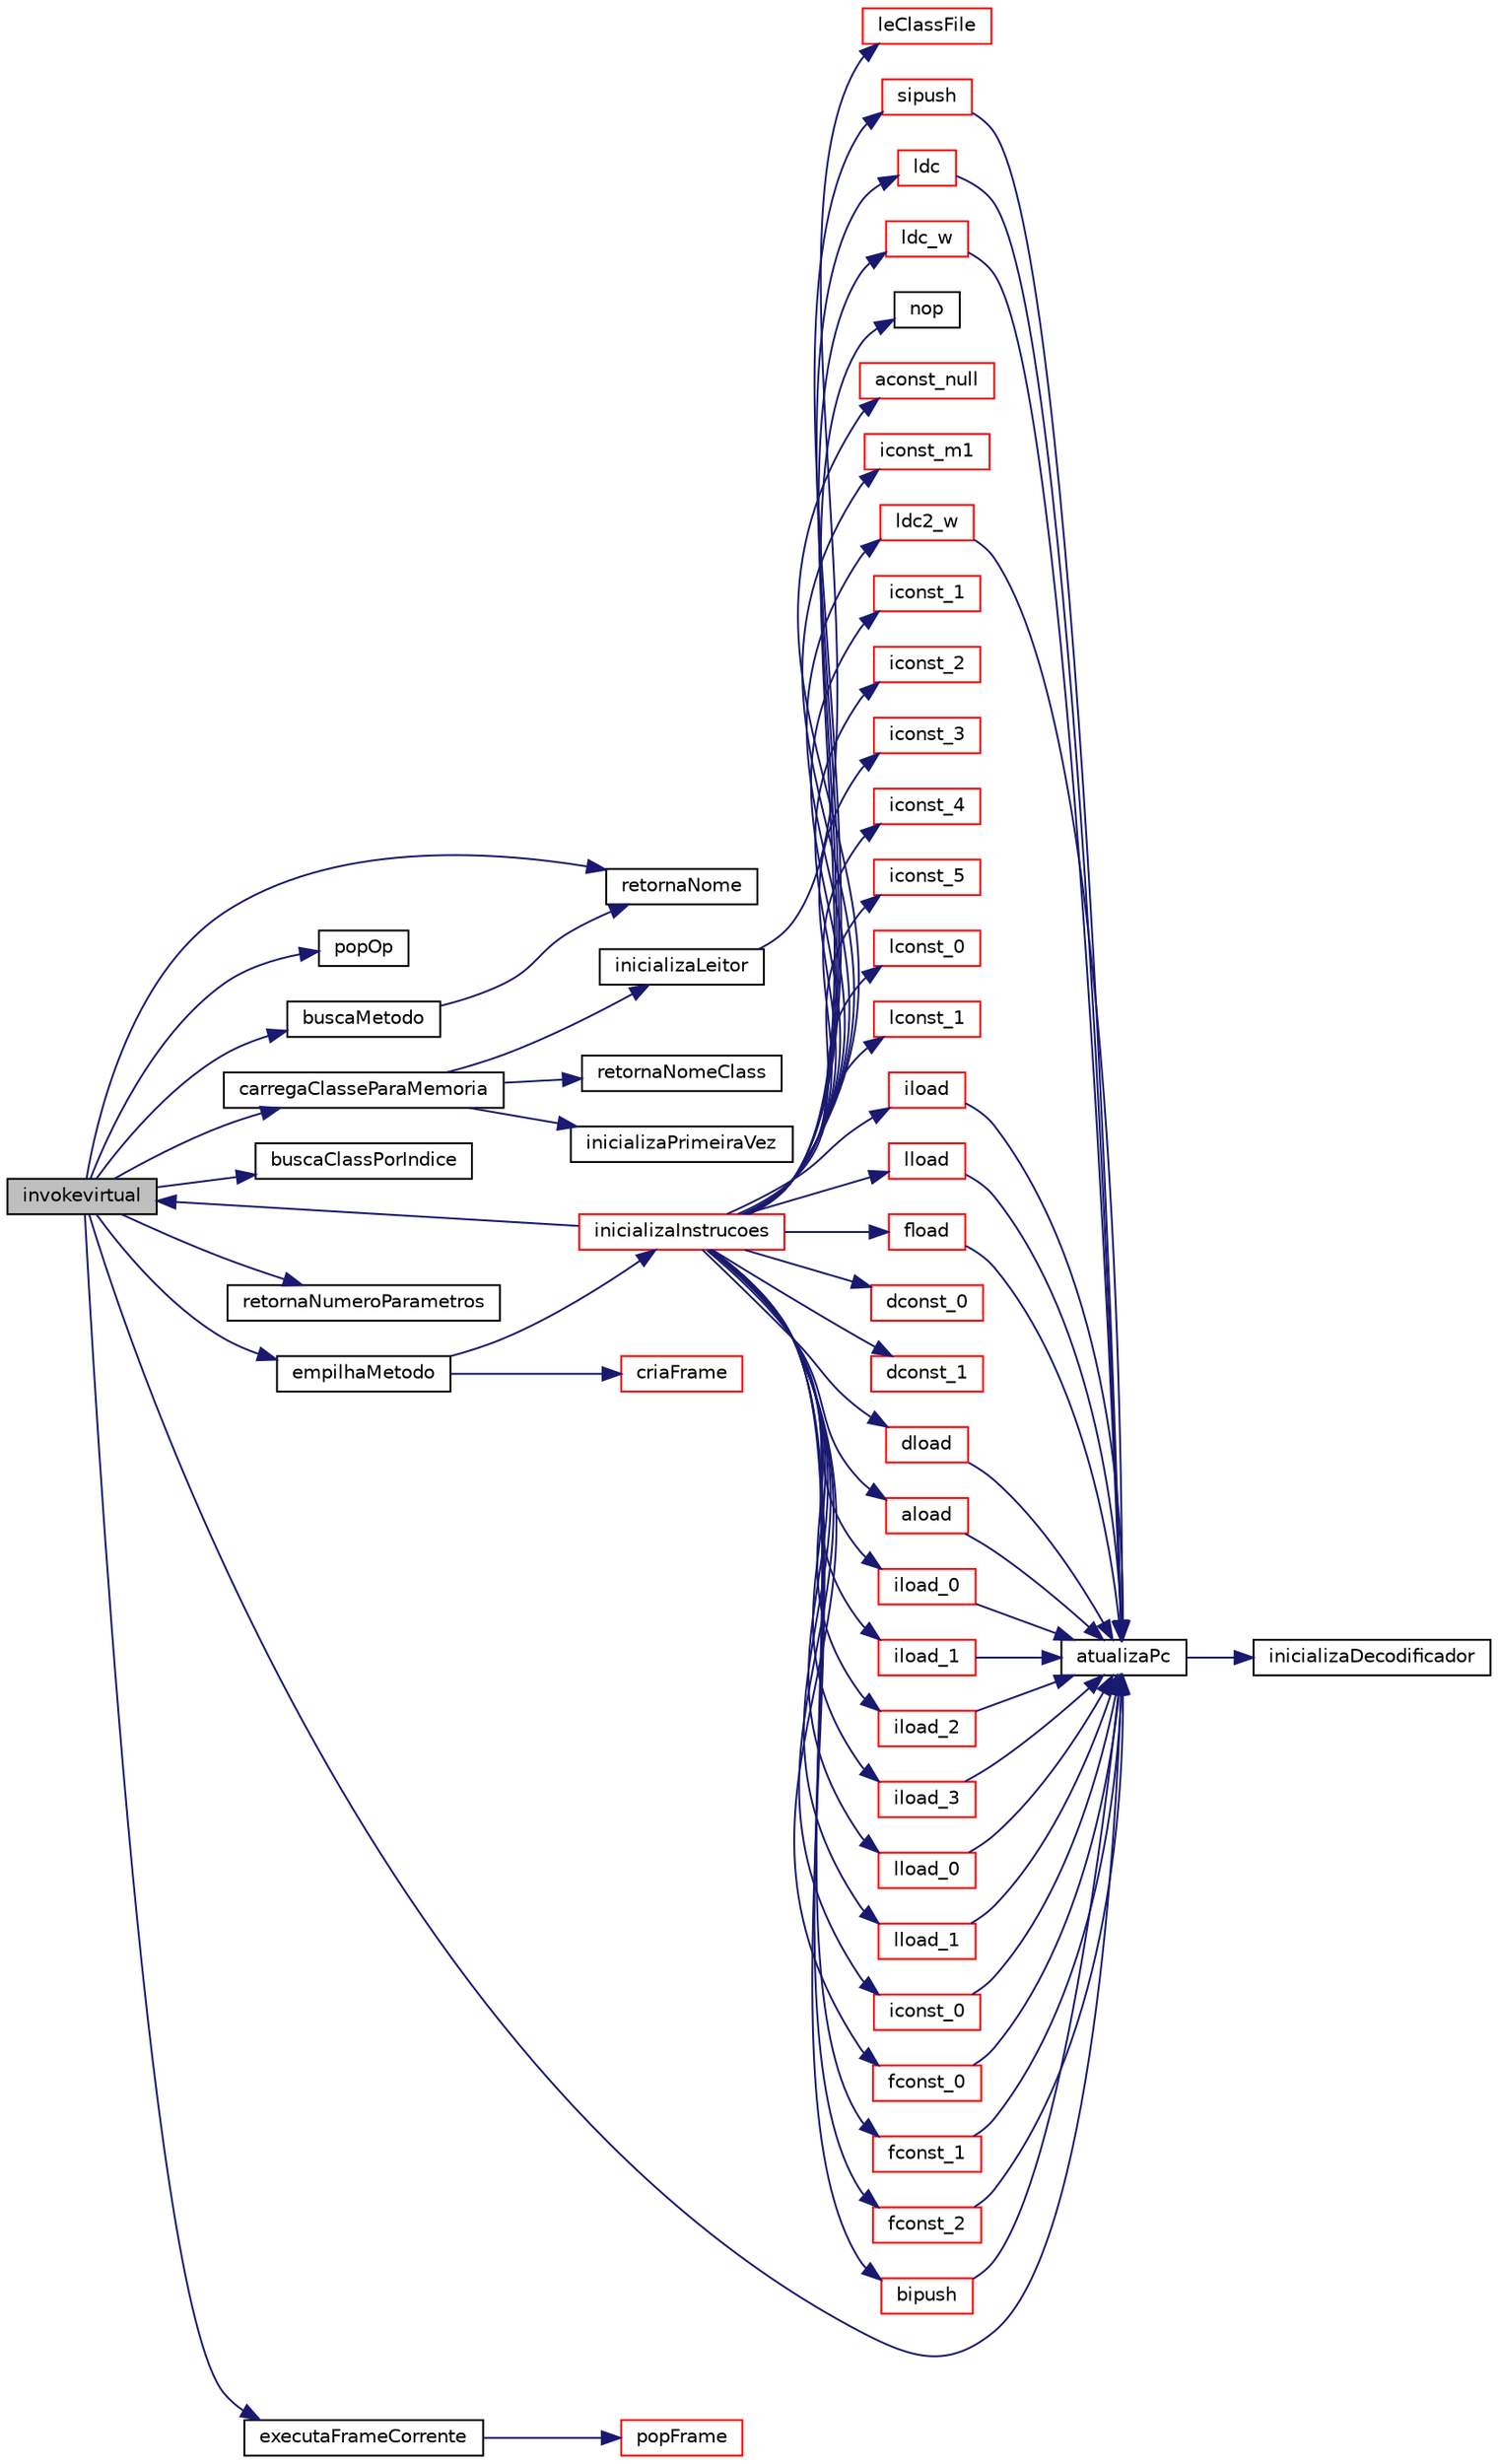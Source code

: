 digraph "invokevirtual"
{
 // INTERACTIVE_SVG=YES
  edge [fontname="Helvetica",fontsize="10",labelfontname="Helvetica",labelfontsize="10"];
  node [fontname="Helvetica",fontsize="10",shape=record];
  rankdir="LR";
  Node2650 [label="invokevirtual",height=0.2,width=0.4,color="black", fillcolor="grey75", style="filled", fontcolor="black"];
  Node2650 -> Node2651 [color="midnightblue",fontsize="10",style="solid"];
  Node2651 [label="retornaNome",height=0.2,width=0.4,color="black", fillcolor="white", style="filled",URL="$carregador_8c.html#aac550604e02bb2506492757b974c6856"];
  Node2650 -> Node2652 [color="midnightblue",fontsize="10",style="solid"];
  Node2652 [label="popOp",height=0.2,width=0.4,color="black", fillcolor="white", style="filled",URL="$frame_8c.html#a3670f378856724ca85ced056e6bfc5c4"];
  Node2650 -> Node2653 [color="midnightblue",fontsize="10",style="solid"];
  Node2653 [label="atualizaPc",height=0.2,width=0.4,color="black", fillcolor="white", style="filled",URL="$instrucao_8c.html#abcf4bbde1212f9bb0f2ee7a6ba5aec08"];
  Node2653 -> Node2654 [color="midnightblue",fontsize="10",style="solid"];
  Node2654 [label="inicializaDecodificador",height=0.2,width=0.4,color="black", fillcolor="white", style="filled",URL="$decodificador_8c.html#ac4ac4bcce3fed96b1a2657ceafda40bc"];
  Node2650 -> Node2655 [color="midnightblue",fontsize="10",style="solid"];
  Node2655 [label="carregaClasseParaMemoria",height=0.2,width=0.4,color="black", fillcolor="white", style="filled",URL="$carregador_8c.html#aa8226828a719a729baa6de54497dbd06"];
  Node2655 -> Node2656 [color="midnightblue",fontsize="10",style="solid"];
  Node2656 [label="inicializaPrimeiraVez",height=0.2,width=0.4,color="black", fillcolor="white", style="filled",URL="$carregador_8c.html#ad79fe3f83657a5542b2278537ccfbdd1"];
  Node2655 -> Node2657 [color="midnightblue",fontsize="10",style="solid"];
  Node2657 [label="retornaNomeClass",height=0.2,width=0.4,color="black", fillcolor="white", style="filled",URL="$carregador_8c.html#a9c9a3135d3a02d275706a00116816824"];
  Node2655 -> Node2658 [color="midnightblue",fontsize="10",style="solid"];
  Node2658 [label="inicializaLeitor",height=0.2,width=0.4,color="black", fillcolor="white", style="filled",URL="$leitor_8c.html#a6d3ec8ddebcd48da7d95668d16ec46ea"];
  Node2658 -> Node2659 [color="midnightblue",fontsize="10",style="solid"];
  Node2659 [label="leClassFile",height=0.2,width=0.4,color="red", fillcolor="white", style="filled",URL="$leitor_8c.html#a8a9afe01d56583162e5d2d4fba0a38aa"];
  Node2650 -> Node2672 [color="midnightblue",fontsize="10",style="solid"];
  Node2672 [label="buscaClassPorIndice",height=0.2,width=0.4,color="black", fillcolor="white", style="filled",URL="$carregador_8c.html#a5791c228ebcf57d6eb24ba9618eae973"];
  Node2650 -> Node2673 [color="midnightblue",fontsize="10",style="solid"];
  Node2673 [label="buscaMetodo",height=0.2,width=0.4,color="black", fillcolor="white", style="filled",URL="$metodo_8c.html#abb219a6aa784e80d485f19d7b5aa2938"];
  Node2673 -> Node2651 [color="midnightblue",fontsize="10",style="solid"];
  Node2650 -> Node2674 [color="midnightblue",fontsize="10",style="solid"];
  Node2674 [label="retornaNumeroParametros",height=0.2,width=0.4,color="black", fillcolor="white", style="filled",URL="$metodo_8c.html#ada12ca83079c04e89a1e5814004a1a59"];
  Node2650 -> Node2675 [color="midnightblue",fontsize="10",style="solid"];
  Node2675 [label="empilhaMetodo",height=0.2,width=0.4,color="black", fillcolor="white", style="filled",URL="$metodo_8c.html#abd0ddf4dcb0a8259896fe735c94e23b4"];
  Node2675 -> Node2676 [color="midnightblue",fontsize="10",style="solid"];
  Node2676 [label="inicializaInstrucoes",height=0.2,width=0.4,color="red", fillcolor="white", style="filled",URL="$instrucao_8c.html#a308f4b87fb42ab5a62790c0127003ebe"];
  Node2676 -> Node2677 [color="midnightblue",fontsize="10",style="solid"];
  Node2677 [label="nop",height=0.2,width=0.4,color="black", fillcolor="white", style="filled",URL="$instrucao_8c.html#a9feb7476507383309c8e3ff2648016f3"];
  Node2676 -> Node2678 [color="midnightblue",fontsize="10",style="solid"];
  Node2678 [label="aconst_null",height=0.2,width=0.4,color="red", fillcolor="white", style="filled",URL="$instrucao_8c.html#abe6dd55d61a71f86f8039f4e2d1d00c8"];
  Node2676 -> Node2680 [color="midnightblue",fontsize="10",style="solid"];
  Node2680 [label="iconst_m1",height=0.2,width=0.4,color="red", fillcolor="white", style="filled",URL="$instrucao_8c.html#a3d4fe47d548d6189745787177183c38c"];
  Node2676 -> Node2681 [color="midnightblue",fontsize="10",style="solid"];
  Node2681 [label="iconst_0",height=0.2,width=0.4,color="red", fillcolor="white", style="filled",URL="$instrucao_8c.html#aea322ceba1bd8d3ef7f33273d58e6f0b"];
  Node2681 -> Node2653 [color="midnightblue",fontsize="10",style="solid"];
  Node2676 -> Node2682 [color="midnightblue",fontsize="10",style="solid"];
  Node2682 [label="iconst_1",height=0.2,width=0.4,color="red", fillcolor="white", style="filled",URL="$instrucao_8c.html#ad99980f3110041de270ec04c53107b8f"];
  Node2676 -> Node2683 [color="midnightblue",fontsize="10",style="solid"];
  Node2683 [label="iconst_2",height=0.2,width=0.4,color="red", fillcolor="white", style="filled",URL="$instrucao_8c.html#ade068b77731b687d290ff8110b5111fb"];
  Node2676 -> Node2684 [color="midnightblue",fontsize="10",style="solid"];
  Node2684 [label="iconst_3",height=0.2,width=0.4,color="red", fillcolor="white", style="filled",URL="$instrucao_8c.html#aa4de912d11b59f82deba1dc335d69123"];
  Node2676 -> Node2685 [color="midnightblue",fontsize="10",style="solid"];
  Node2685 [label="iconst_4",height=0.2,width=0.4,color="red", fillcolor="white", style="filled",URL="$instrucao_8c.html#a8c772a238a36dc3c353206ec51a65382"];
  Node2676 -> Node2686 [color="midnightblue",fontsize="10",style="solid"];
  Node2686 [label="iconst_5",height=0.2,width=0.4,color="red", fillcolor="white", style="filled",URL="$instrucao_8c.html#a2e5a16634b3e5c00d324b462ea77183b"];
  Node2676 -> Node2687 [color="midnightblue",fontsize="10",style="solid"];
  Node2687 [label="lconst_0",height=0.2,width=0.4,color="red", fillcolor="white", style="filled",URL="$instrucao_8c.html#a404bc01bc13afddc52495b6a77a2ff4d"];
  Node2676 -> Node2688 [color="midnightblue",fontsize="10",style="solid"];
  Node2688 [label="lconst_1",height=0.2,width=0.4,color="red", fillcolor="white", style="filled",URL="$instrucao_8c.html#a47ef909a27b1a683c8941d87f542b162"];
  Node2676 -> Node2689 [color="midnightblue",fontsize="10",style="solid"];
  Node2689 [label="fconst_0",height=0.2,width=0.4,color="red", fillcolor="white", style="filled",URL="$instrucao_8c.html#a86f714d43e3b969d5c30dbfdabd472bf"];
  Node2689 -> Node2653 [color="midnightblue",fontsize="10",style="solid"];
  Node2676 -> Node2690 [color="midnightblue",fontsize="10",style="solid"];
  Node2690 [label="fconst_1",height=0.2,width=0.4,color="red", fillcolor="white", style="filled",URL="$instrucao_8c.html#ab87ae6df1b95fd3c3829af30ba899199"];
  Node2690 -> Node2653 [color="midnightblue",fontsize="10",style="solid"];
  Node2676 -> Node2691 [color="midnightblue",fontsize="10",style="solid"];
  Node2691 [label="fconst_2",height=0.2,width=0.4,color="red", fillcolor="white", style="filled",URL="$instrucao_8c.html#aa2c5e3ce6d5b8daf54213367d7f02f25"];
  Node2691 -> Node2653 [color="midnightblue",fontsize="10",style="solid"];
  Node2676 -> Node2692 [color="midnightblue",fontsize="10",style="solid"];
  Node2692 [label="dconst_0",height=0.2,width=0.4,color="red", fillcolor="white", style="filled",URL="$instrucao_8c.html#a06b623842362ff5bad4321bd3901c041"];
  Node2676 -> Node2693 [color="midnightblue",fontsize="10",style="solid"];
  Node2693 [label="dconst_1",height=0.2,width=0.4,color="red", fillcolor="white", style="filled",URL="$instrucao_8c.html#a7f89f5063a41ce732da654abce7f1c81"];
  Node2676 -> Node2694 [color="midnightblue",fontsize="10",style="solid"];
  Node2694 [label="bipush",height=0.2,width=0.4,color="red", fillcolor="white", style="filled",URL="$instrucao_8c.html#a63e60d614254aaf759e91850ce33be71"];
  Node2694 -> Node2653 [color="midnightblue",fontsize="10",style="solid"];
  Node2676 -> Node2695 [color="midnightblue",fontsize="10",style="solid"];
  Node2695 [label="sipush",height=0.2,width=0.4,color="red", fillcolor="white", style="filled",URL="$instrucao_8c.html#ab232b871bc72922db8f077fc3f356348"];
  Node2695 -> Node2653 [color="midnightblue",fontsize="10",style="solid"];
  Node2676 -> Node2696 [color="midnightblue",fontsize="10",style="solid"];
  Node2696 [label="ldc",height=0.2,width=0.4,color="red", fillcolor="white", style="filled",URL="$instrucao_8c.html#a05601922d5b1a9203cd26a1a21789255"];
  Node2696 -> Node2653 [color="midnightblue",fontsize="10",style="solid"];
  Node2676 -> Node2698 [color="midnightblue",fontsize="10",style="solid"];
  Node2698 [label="ldc_w",height=0.2,width=0.4,color="red", fillcolor="white", style="filled",URL="$instrucao_8c.html#a24bf1524b99a783375f26b5e4f79fb44"];
  Node2698 -> Node2653 [color="midnightblue",fontsize="10",style="solid"];
  Node2676 -> Node2699 [color="midnightblue",fontsize="10",style="solid"];
  Node2699 [label="ldc2_w",height=0.2,width=0.4,color="red", fillcolor="white", style="filled",URL="$instrucao_8c.html#ae507168e021393f8ee28cf11c80e5349"];
  Node2699 -> Node2653 [color="midnightblue",fontsize="10",style="solid"];
  Node2676 -> Node2700 [color="midnightblue",fontsize="10",style="solid"];
  Node2700 [label="iload",height=0.2,width=0.4,color="red", fillcolor="white", style="filled",URL="$instrucao_8c.html#a30a4061a47793773606ff72c0b81ddb1"];
  Node2700 -> Node2653 [color="midnightblue",fontsize="10",style="solid"];
  Node2676 -> Node2701 [color="midnightblue",fontsize="10",style="solid"];
  Node2701 [label="lload",height=0.2,width=0.4,color="red", fillcolor="white", style="filled",URL="$instrucao_8c.html#a7226903dff59a80c04a44f84578cdad0"];
  Node2701 -> Node2653 [color="midnightblue",fontsize="10",style="solid"];
  Node2676 -> Node2702 [color="midnightblue",fontsize="10",style="solid"];
  Node2702 [label="fload",height=0.2,width=0.4,color="red", fillcolor="white", style="filled",URL="$instrucao_8c.html#aa3e85071d417a5fc35d9acca2deb91e2"];
  Node2702 -> Node2653 [color="midnightblue",fontsize="10",style="solid"];
  Node2676 -> Node2703 [color="midnightblue",fontsize="10",style="solid"];
  Node2703 [label="dload",height=0.2,width=0.4,color="red", fillcolor="white", style="filled",URL="$instrucao_8c.html#aee02129130ae41bfde27b94ac97dbe80"];
  Node2703 -> Node2653 [color="midnightblue",fontsize="10",style="solid"];
  Node2676 -> Node2704 [color="midnightblue",fontsize="10",style="solid"];
  Node2704 [label="aload",height=0.2,width=0.4,color="red", fillcolor="white", style="filled",URL="$instrucao_8c.html#a0612d86928db91f08031ee340d996be3"];
  Node2704 -> Node2653 [color="midnightblue",fontsize="10",style="solid"];
  Node2676 -> Node2705 [color="midnightblue",fontsize="10",style="solid"];
  Node2705 [label="iload_0",height=0.2,width=0.4,color="red", fillcolor="white", style="filled",URL="$instrucao_8c.html#aca5ca79be27a14e2dba470ceb7f3654a"];
  Node2705 -> Node2653 [color="midnightblue",fontsize="10",style="solid"];
  Node2676 -> Node2706 [color="midnightblue",fontsize="10",style="solid"];
  Node2706 [label="iload_1",height=0.2,width=0.4,color="red", fillcolor="white", style="filled",URL="$instrucao_8c.html#a10fcbbe1a4c6ddec0bbe135218268af9"];
  Node2706 -> Node2653 [color="midnightblue",fontsize="10",style="solid"];
  Node2676 -> Node2707 [color="midnightblue",fontsize="10",style="solid"];
  Node2707 [label="iload_2",height=0.2,width=0.4,color="red", fillcolor="white", style="filled",URL="$instrucao_8c.html#a3bd5260f8a2c829e158d7f49b1ef7e91"];
  Node2707 -> Node2653 [color="midnightblue",fontsize="10",style="solid"];
  Node2676 -> Node2708 [color="midnightblue",fontsize="10",style="solid"];
  Node2708 [label="iload_3",height=0.2,width=0.4,color="red", fillcolor="white", style="filled",URL="$instrucao_8c.html#a244c1eb8abc603a256a5e932beb9fa75"];
  Node2708 -> Node2653 [color="midnightblue",fontsize="10",style="solid"];
  Node2676 -> Node2709 [color="midnightblue",fontsize="10",style="solid"];
  Node2709 [label="lload_0",height=0.2,width=0.4,color="red", fillcolor="white", style="filled",URL="$instrucao_8c.html#abeae105a6ead0eb87caedb8ad91a5770"];
  Node2709 -> Node2653 [color="midnightblue",fontsize="10",style="solid"];
  Node2676 -> Node2710 [color="midnightblue",fontsize="10",style="solid"];
  Node2710 [label="lload_1",height=0.2,width=0.4,color="red", fillcolor="white", style="filled",URL="$instrucao_8c.html#aadaebe19e5662365a33a9a0ab37b8335"];
  Node2710 -> Node2653 [color="midnightblue",fontsize="10",style="solid"];
  Node2676 -> Node2650 [color="midnightblue",fontsize="10",style="solid"];
  Node2675 -> Node2880 [color="midnightblue",fontsize="10",style="solid"];
  Node2880 [label="criaFrame",height=0.2,width=0.4,color="red", fillcolor="white", style="filled",URL="$frame_8c.html#a043120e5dc10c5874fafd5b92506dd54"];
  Node2650 -> Node2862 [color="midnightblue",fontsize="10",style="solid"];
  Node2862 [label="executaFrameCorrente",height=0.2,width=0.4,color="black", fillcolor="white", style="filled",URL="$metodo_8c.html#ae6a6b8342dd5977b74379e5295614ea8"];
  Node2862 -> Node2863 [color="midnightblue",fontsize="10",style="solid"];
  Node2863 [label="popFrame",height=0.2,width=0.4,color="red", fillcolor="white", style="filled",URL="$frame_8c.html#aca9cbfa46eaa4e3c07217b16d0c5212e"];
}
